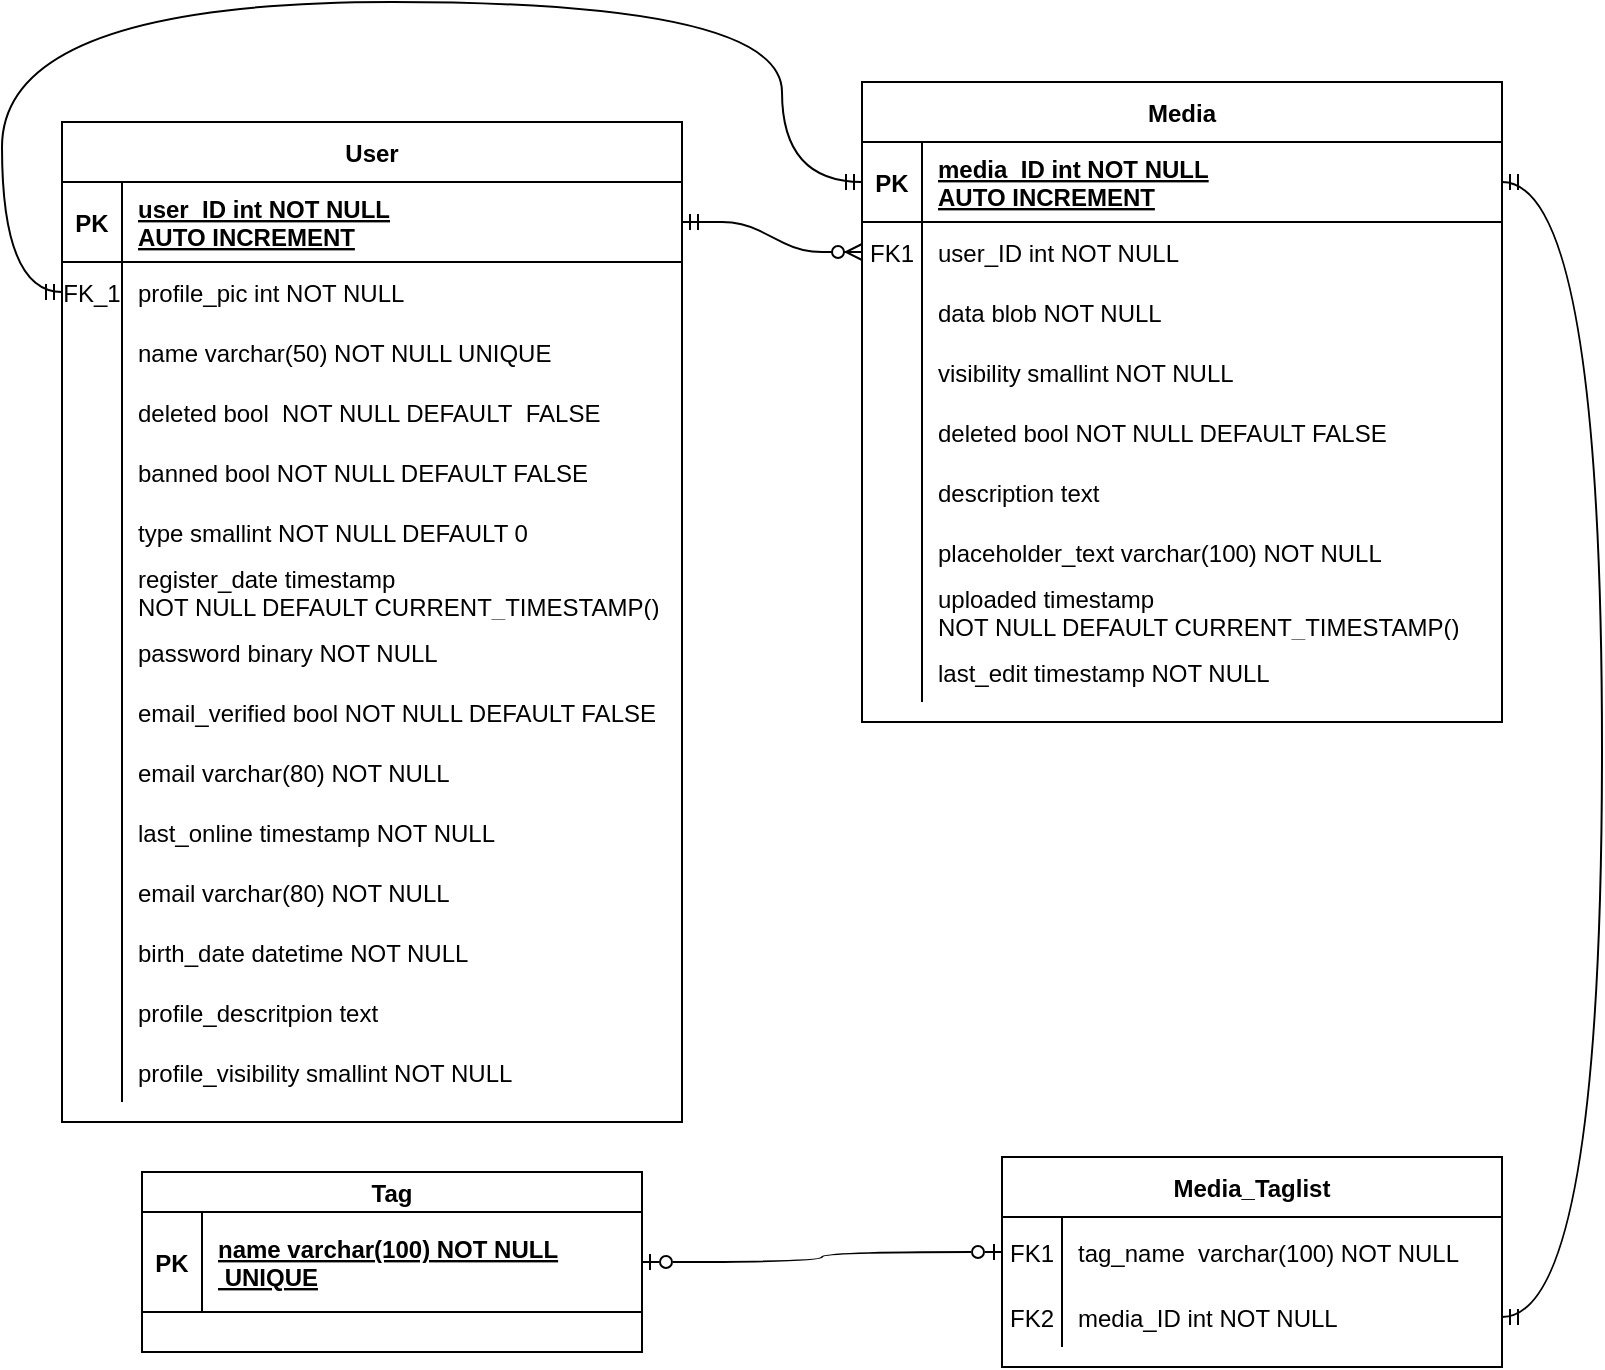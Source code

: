 <mxfile version="20.8.11" type="device"><diagram id="R2lEEEUBdFMjLlhIrx00" name="Page-1"><mxGraphModel dx="1350" dy="719" grid="1" gridSize="10" guides="1" tooltips="1" connect="1" arrows="1" fold="1" page="1" pageScale="1" pageWidth="850" pageHeight="1100" math="0" shadow="0" extFonts="Permanent Marker^https://fonts.googleapis.com/css?family=Permanent+Marker"><root><mxCell id="0"/><mxCell id="1" parent="0"/><mxCell id="C-vyLk0tnHw3VtMMgP7b-12" value="" style="edgeStyle=entityRelationEdgeStyle;endArrow=ERzeroToMany;startArrow=ERmandOne;endFill=1;startFill=0;" parent="1" source="C-vyLk0tnHw3VtMMgP7b-24" target="C-vyLk0tnHw3VtMMgP7b-17" edge="1"><mxGeometry width="100" height="100" relative="1" as="geometry"><mxPoint x="400" y="180" as="sourcePoint"/><mxPoint x="460" y="205" as="targetPoint"/></mxGeometry></mxCell><mxCell id="C-vyLk0tnHw3VtMMgP7b-13" value="Media" style="shape=table;startSize=30;container=1;collapsible=1;childLayout=tableLayout;fixedRows=1;rowLines=0;fontStyle=1;align=center;resizeLast=1;" parent="1" vertex="1"><mxGeometry x="450" y="190" width="320" height="320" as="geometry"/></mxCell><mxCell id="C-vyLk0tnHw3VtMMgP7b-14" value="" style="shape=partialRectangle;collapsible=0;dropTarget=0;pointerEvents=0;fillColor=none;points=[[0,0.5],[1,0.5]];portConstraint=eastwest;top=0;left=0;right=0;bottom=1;" parent="C-vyLk0tnHw3VtMMgP7b-13" vertex="1"><mxGeometry y="30" width="320" height="40" as="geometry"/></mxCell><mxCell id="C-vyLk0tnHw3VtMMgP7b-15" value="PK" style="shape=partialRectangle;overflow=hidden;connectable=0;fillColor=none;top=0;left=0;bottom=0;right=0;fontStyle=1;" parent="C-vyLk0tnHw3VtMMgP7b-14" vertex="1"><mxGeometry width="30" height="40" as="geometry"><mxRectangle width="30" height="40" as="alternateBounds"/></mxGeometry></mxCell><mxCell id="C-vyLk0tnHw3VtMMgP7b-16" value="media_ID int NOT NULL &#10;AUTO INCREMENT" style="shape=partialRectangle;overflow=hidden;connectable=0;fillColor=none;top=0;left=0;bottom=0;right=0;align=left;spacingLeft=6;fontStyle=5;" parent="C-vyLk0tnHw3VtMMgP7b-14" vertex="1"><mxGeometry x="30" width="290" height="40" as="geometry"><mxRectangle width="290" height="40" as="alternateBounds"/></mxGeometry></mxCell><mxCell id="C-vyLk0tnHw3VtMMgP7b-17" value="" style="shape=partialRectangle;collapsible=0;dropTarget=0;pointerEvents=0;fillColor=none;points=[[0,0.5],[1,0.5]];portConstraint=eastwest;top=0;left=0;right=0;bottom=0;" parent="C-vyLk0tnHw3VtMMgP7b-13" vertex="1"><mxGeometry y="70" width="320" height="30" as="geometry"/></mxCell><mxCell id="C-vyLk0tnHw3VtMMgP7b-18" value="FK1" style="shape=partialRectangle;overflow=hidden;connectable=0;fillColor=none;top=0;left=0;bottom=0;right=0;" parent="C-vyLk0tnHw3VtMMgP7b-17" vertex="1"><mxGeometry width="30" height="30" as="geometry"><mxRectangle width="30" height="30" as="alternateBounds"/></mxGeometry></mxCell><mxCell id="C-vyLk0tnHw3VtMMgP7b-19" value="user_ID int NOT NULL" style="shape=partialRectangle;overflow=hidden;connectable=0;fillColor=none;top=0;left=0;bottom=0;right=0;align=left;spacingLeft=6;" parent="C-vyLk0tnHw3VtMMgP7b-17" vertex="1"><mxGeometry x="30" width="290" height="30" as="geometry"><mxRectangle width="290" height="30" as="alternateBounds"/></mxGeometry></mxCell><mxCell id="C-vyLk0tnHw3VtMMgP7b-20" value="" style="shape=partialRectangle;collapsible=0;dropTarget=0;pointerEvents=0;fillColor=none;points=[[0,0.5],[1,0.5]];portConstraint=eastwest;top=0;left=0;right=0;bottom=0;" parent="C-vyLk0tnHw3VtMMgP7b-13" vertex="1"><mxGeometry y="100" width="320" height="30" as="geometry"/></mxCell><mxCell id="C-vyLk0tnHw3VtMMgP7b-21" value="" style="shape=partialRectangle;overflow=hidden;connectable=0;fillColor=none;top=0;left=0;bottom=0;right=0;" parent="C-vyLk0tnHw3VtMMgP7b-20" vertex="1"><mxGeometry width="30" height="30" as="geometry"><mxRectangle width="30" height="30" as="alternateBounds"/></mxGeometry></mxCell><mxCell id="C-vyLk0tnHw3VtMMgP7b-22" value="data blob NOT NULL" style="shape=partialRectangle;overflow=hidden;connectable=0;fillColor=none;top=0;left=0;bottom=0;right=0;align=left;spacingLeft=6;" parent="C-vyLk0tnHw3VtMMgP7b-20" vertex="1"><mxGeometry x="30" width="290" height="30" as="geometry"><mxRectangle width="290" height="30" as="alternateBounds"/></mxGeometry></mxCell><mxCell id="m2q2-XIQqurc_C6BC_RA-31" value="" style="shape=partialRectangle;collapsible=0;dropTarget=0;pointerEvents=0;fillColor=none;points=[[0,0.5],[1,0.5]];portConstraint=eastwest;top=0;left=0;right=0;bottom=0;" parent="C-vyLk0tnHw3VtMMgP7b-13" vertex="1"><mxGeometry y="130" width="320" height="30" as="geometry"/></mxCell><mxCell id="m2q2-XIQqurc_C6BC_RA-32" value="" style="shape=partialRectangle;overflow=hidden;connectable=0;fillColor=none;top=0;left=0;bottom=0;right=0;" parent="m2q2-XIQqurc_C6BC_RA-31" vertex="1"><mxGeometry width="30" height="30" as="geometry"><mxRectangle width="30" height="30" as="alternateBounds"/></mxGeometry></mxCell><mxCell id="m2q2-XIQqurc_C6BC_RA-33" value="visibility smallint NOT NULL" style="shape=partialRectangle;overflow=hidden;connectable=0;fillColor=none;top=0;left=0;bottom=0;right=0;align=left;spacingLeft=6;" parent="m2q2-XIQqurc_C6BC_RA-31" vertex="1"><mxGeometry x="30" width="290" height="30" as="geometry"><mxRectangle width="290" height="30" as="alternateBounds"/></mxGeometry></mxCell><mxCell id="m2q2-XIQqurc_C6BC_RA-34" value="" style="shape=partialRectangle;collapsible=0;dropTarget=0;pointerEvents=0;fillColor=none;points=[[0,0.5],[1,0.5]];portConstraint=eastwest;top=0;left=0;right=0;bottom=0;" parent="C-vyLk0tnHw3VtMMgP7b-13" vertex="1"><mxGeometry y="160" width="320" height="30" as="geometry"/></mxCell><mxCell id="m2q2-XIQqurc_C6BC_RA-35" value="" style="shape=partialRectangle;overflow=hidden;connectable=0;fillColor=none;top=0;left=0;bottom=0;right=0;" parent="m2q2-XIQqurc_C6BC_RA-34" vertex="1"><mxGeometry width="30" height="30" as="geometry"><mxRectangle width="30" height="30" as="alternateBounds"/></mxGeometry></mxCell><mxCell id="m2q2-XIQqurc_C6BC_RA-36" value="deleted bool NOT NULL DEFAULT FALSE" style="shape=partialRectangle;overflow=hidden;connectable=0;fillColor=none;top=0;left=0;bottom=0;right=0;align=left;spacingLeft=6;" parent="m2q2-XIQqurc_C6BC_RA-34" vertex="1"><mxGeometry x="30" width="290" height="30" as="geometry"><mxRectangle width="290" height="30" as="alternateBounds"/></mxGeometry></mxCell><mxCell id="m2q2-XIQqurc_C6BC_RA-37" value="" style="shape=partialRectangle;collapsible=0;dropTarget=0;pointerEvents=0;fillColor=none;points=[[0,0.5],[1,0.5]];portConstraint=eastwest;top=0;left=0;right=0;bottom=0;" parent="C-vyLk0tnHw3VtMMgP7b-13" vertex="1"><mxGeometry y="190" width="320" height="30" as="geometry"/></mxCell><mxCell id="m2q2-XIQqurc_C6BC_RA-38" value="" style="shape=partialRectangle;overflow=hidden;connectable=0;fillColor=none;top=0;left=0;bottom=0;right=0;" parent="m2q2-XIQqurc_C6BC_RA-37" vertex="1"><mxGeometry width="30" height="30" as="geometry"><mxRectangle width="30" height="30" as="alternateBounds"/></mxGeometry></mxCell><mxCell id="m2q2-XIQqurc_C6BC_RA-39" value="description text" style="shape=partialRectangle;overflow=hidden;connectable=0;fillColor=none;top=0;left=0;bottom=0;right=0;align=left;spacingLeft=6;" parent="m2q2-XIQqurc_C6BC_RA-37" vertex="1"><mxGeometry x="30" width="290" height="30" as="geometry"><mxRectangle width="290" height="30" as="alternateBounds"/></mxGeometry></mxCell><mxCell id="m2q2-XIQqurc_C6BC_RA-40" value="" style="shape=partialRectangle;collapsible=0;dropTarget=0;pointerEvents=0;fillColor=none;points=[[0,0.5],[1,0.5]];portConstraint=eastwest;top=0;left=0;right=0;bottom=0;" parent="C-vyLk0tnHw3VtMMgP7b-13" vertex="1"><mxGeometry y="220" width="320" height="30" as="geometry"/></mxCell><mxCell id="m2q2-XIQqurc_C6BC_RA-41" value="" style="shape=partialRectangle;overflow=hidden;connectable=0;fillColor=none;top=0;left=0;bottom=0;right=0;" parent="m2q2-XIQqurc_C6BC_RA-40" vertex="1"><mxGeometry width="30" height="30" as="geometry"><mxRectangle width="30" height="30" as="alternateBounds"/></mxGeometry></mxCell><mxCell id="m2q2-XIQqurc_C6BC_RA-42" value="placeholder_text varchar(100) NOT NULL" style="shape=partialRectangle;overflow=hidden;connectable=0;fillColor=none;top=0;left=0;bottom=0;right=0;align=left;spacingLeft=6;" parent="m2q2-XIQqurc_C6BC_RA-40" vertex="1"><mxGeometry x="30" width="290" height="30" as="geometry"><mxRectangle width="290" height="30" as="alternateBounds"/></mxGeometry></mxCell><mxCell id="m2q2-XIQqurc_C6BC_RA-79" value="" style="shape=partialRectangle;collapsible=0;dropTarget=0;pointerEvents=0;fillColor=none;points=[[0,0.5],[1,0.5]];portConstraint=eastwest;top=0;left=0;right=0;bottom=0;" parent="C-vyLk0tnHw3VtMMgP7b-13" vertex="1"><mxGeometry y="250" width="320" height="30" as="geometry"/></mxCell><mxCell id="m2q2-XIQqurc_C6BC_RA-80" value="" style="shape=partialRectangle;overflow=hidden;connectable=0;fillColor=none;top=0;left=0;bottom=0;right=0;" parent="m2q2-XIQqurc_C6BC_RA-79" vertex="1"><mxGeometry width="30" height="30" as="geometry"><mxRectangle width="30" height="30" as="alternateBounds"/></mxGeometry></mxCell><mxCell id="m2q2-XIQqurc_C6BC_RA-81" value="uploaded timestamp &#10;NOT NULL DEFAULT CURRENT_TIMESTAMP()" style="shape=partialRectangle;overflow=hidden;connectable=0;fillColor=none;top=0;left=0;bottom=0;right=0;align=left;spacingLeft=6;" parent="m2q2-XIQqurc_C6BC_RA-79" vertex="1"><mxGeometry x="30" width="290" height="30" as="geometry"><mxRectangle width="290" height="30" as="alternateBounds"/></mxGeometry></mxCell><mxCell id="m2q2-XIQqurc_C6BC_RA-82" value="" style="shape=partialRectangle;collapsible=0;dropTarget=0;pointerEvents=0;fillColor=none;points=[[0,0.5],[1,0.5]];portConstraint=eastwest;top=0;left=0;right=0;bottom=0;" parent="C-vyLk0tnHw3VtMMgP7b-13" vertex="1"><mxGeometry y="280" width="320" height="30" as="geometry"/></mxCell><mxCell id="m2q2-XIQqurc_C6BC_RA-83" value="" style="shape=partialRectangle;overflow=hidden;connectable=0;fillColor=none;top=0;left=0;bottom=0;right=0;" parent="m2q2-XIQqurc_C6BC_RA-82" vertex="1"><mxGeometry width="30" height="30" as="geometry"><mxRectangle width="30" height="30" as="alternateBounds"/></mxGeometry></mxCell><mxCell id="m2q2-XIQqurc_C6BC_RA-84" value="last_edit timestamp NOT NULL" style="shape=partialRectangle;overflow=hidden;connectable=0;fillColor=none;top=0;left=0;bottom=0;right=0;align=left;spacingLeft=6;" parent="m2q2-XIQqurc_C6BC_RA-82" vertex="1"><mxGeometry x="30" width="290" height="30" as="geometry"><mxRectangle width="290" height="30" as="alternateBounds"/></mxGeometry></mxCell><mxCell id="C-vyLk0tnHw3VtMMgP7b-23" value="User" style="shape=table;startSize=30;container=1;collapsible=1;childLayout=tableLayout;fixedRows=1;rowLines=0;fontStyle=1;align=center;resizeLast=1;" parent="1" vertex="1"><mxGeometry x="50" y="210" width="310" height="500" as="geometry"/></mxCell><mxCell id="C-vyLk0tnHw3VtMMgP7b-24" value="" style="shape=partialRectangle;collapsible=0;dropTarget=0;pointerEvents=0;fillColor=none;points=[[0,0.5],[1,0.5]];portConstraint=eastwest;top=0;left=0;right=0;bottom=1;" parent="C-vyLk0tnHw3VtMMgP7b-23" vertex="1"><mxGeometry y="30" width="310" height="40" as="geometry"/></mxCell><mxCell id="C-vyLk0tnHw3VtMMgP7b-25" value="PK" style="shape=partialRectangle;overflow=hidden;connectable=0;fillColor=none;top=0;left=0;bottom=0;right=0;fontStyle=1;" parent="C-vyLk0tnHw3VtMMgP7b-24" vertex="1"><mxGeometry width="30" height="40" as="geometry"><mxRectangle width="30" height="40" as="alternateBounds"/></mxGeometry></mxCell><mxCell id="C-vyLk0tnHw3VtMMgP7b-26" value="user_ID int NOT NULL &#10;AUTO INCREMENT" style="shape=partialRectangle;overflow=hidden;connectable=0;fillColor=none;top=0;left=0;bottom=0;right=0;align=left;spacingLeft=6;fontStyle=5;" parent="C-vyLk0tnHw3VtMMgP7b-24" vertex="1"><mxGeometry x="30" width="280" height="40" as="geometry"><mxRectangle width="280" height="40" as="alternateBounds"/></mxGeometry></mxCell><mxCell id="vazbNBWlX0vo5gYXohMI-7" value="" style="shape=partialRectangle;collapsible=0;dropTarget=0;pointerEvents=0;fillColor=none;points=[[0,0.5],[1,0.5]];portConstraint=eastwest;top=0;left=0;right=0;bottom=0;" parent="C-vyLk0tnHw3VtMMgP7b-23" vertex="1"><mxGeometry y="70" width="310" height="30" as="geometry"/></mxCell><mxCell id="vazbNBWlX0vo5gYXohMI-8" value="FK_1" style="shape=partialRectangle;overflow=hidden;connectable=0;fillColor=none;top=0;left=0;bottom=0;right=0;" parent="vazbNBWlX0vo5gYXohMI-7" vertex="1"><mxGeometry width="30" height="30" as="geometry"><mxRectangle width="30" height="30" as="alternateBounds"/></mxGeometry></mxCell><mxCell id="vazbNBWlX0vo5gYXohMI-9" value="profile_pic int NOT NULL" style="shape=partialRectangle;overflow=hidden;connectable=0;fillColor=none;top=0;left=0;bottom=0;right=0;align=left;spacingLeft=6;" parent="vazbNBWlX0vo5gYXohMI-7" vertex="1"><mxGeometry x="30" width="280" height="30" as="geometry"><mxRectangle width="280" height="30" as="alternateBounds"/></mxGeometry></mxCell><mxCell id="C-vyLk0tnHw3VtMMgP7b-27" value="" style="shape=partialRectangle;collapsible=0;dropTarget=0;pointerEvents=0;fillColor=none;points=[[0,0.5],[1,0.5]];portConstraint=eastwest;top=0;left=0;right=0;bottom=0;" parent="C-vyLk0tnHw3VtMMgP7b-23" vertex="1"><mxGeometry y="100" width="310" height="30" as="geometry"/></mxCell><mxCell id="C-vyLk0tnHw3VtMMgP7b-28" value="" style="shape=partialRectangle;overflow=hidden;connectable=0;fillColor=none;top=0;left=0;bottom=0;right=0;" parent="C-vyLk0tnHw3VtMMgP7b-27" vertex="1"><mxGeometry width="30" height="30" as="geometry"><mxRectangle width="30" height="30" as="alternateBounds"/></mxGeometry></mxCell><mxCell id="C-vyLk0tnHw3VtMMgP7b-29" value="name varchar(50) NOT NULL UNIQUE" style="shape=partialRectangle;overflow=hidden;connectable=0;fillColor=none;top=0;left=0;bottom=0;right=0;align=left;spacingLeft=6;" parent="C-vyLk0tnHw3VtMMgP7b-27" vertex="1"><mxGeometry x="30" width="280" height="30" as="geometry"><mxRectangle width="280" height="30" as="alternateBounds"/></mxGeometry></mxCell><mxCell id="m2q2-XIQqurc_C6BC_RA-1" value="" style="shape=partialRectangle;collapsible=0;dropTarget=0;pointerEvents=0;fillColor=none;points=[[0,0.5],[1,0.5]];portConstraint=eastwest;top=0;left=0;right=0;bottom=0;" parent="C-vyLk0tnHw3VtMMgP7b-23" vertex="1"><mxGeometry y="130" width="310" height="30" as="geometry"/></mxCell><mxCell id="m2q2-XIQqurc_C6BC_RA-2" value="" style="shape=partialRectangle;overflow=hidden;connectable=0;fillColor=none;top=0;left=0;bottom=0;right=0;" parent="m2q2-XIQqurc_C6BC_RA-1" vertex="1"><mxGeometry width="30" height="30" as="geometry"><mxRectangle width="30" height="30" as="alternateBounds"/></mxGeometry></mxCell><mxCell id="m2q2-XIQqurc_C6BC_RA-3" value="deleted bool  NOT NULL DEFAULT  FALSE" style="shape=partialRectangle;overflow=hidden;connectable=0;fillColor=none;top=0;left=0;bottom=0;right=0;align=left;spacingLeft=6;" parent="m2q2-XIQqurc_C6BC_RA-1" vertex="1"><mxGeometry x="30" width="280" height="30" as="geometry"><mxRectangle width="280" height="30" as="alternateBounds"/></mxGeometry></mxCell><mxCell id="m2q2-XIQqurc_C6BC_RA-4" value="" style="shape=partialRectangle;collapsible=0;dropTarget=0;pointerEvents=0;fillColor=none;points=[[0,0.5],[1,0.5]];portConstraint=eastwest;top=0;left=0;right=0;bottom=0;" parent="C-vyLk0tnHw3VtMMgP7b-23" vertex="1"><mxGeometry y="160" width="310" height="30" as="geometry"/></mxCell><mxCell id="m2q2-XIQqurc_C6BC_RA-5" value="" style="shape=partialRectangle;overflow=hidden;connectable=0;fillColor=none;top=0;left=0;bottom=0;right=0;" parent="m2q2-XIQqurc_C6BC_RA-4" vertex="1"><mxGeometry width="30" height="30" as="geometry"><mxRectangle width="30" height="30" as="alternateBounds"/></mxGeometry></mxCell><mxCell id="m2q2-XIQqurc_C6BC_RA-6" value="banned bool NOT NULL DEFAULT FALSE" style="shape=partialRectangle;overflow=hidden;connectable=0;fillColor=none;top=0;left=0;bottom=0;right=0;align=left;spacingLeft=6;" parent="m2q2-XIQqurc_C6BC_RA-4" vertex="1"><mxGeometry x="30" width="280" height="30" as="geometry"><mxRectangle width="280" height="30" as="alternateBounds"/></mxGeometry></mxCell><mxCell id="m2q2-XIQqurc_C6BC_RA-7" value="" style="shape=partialRectangle;collapsible=0;dropTarget=0;pointerEvents=0;fillColor=none;points=[[0,0.5],[1,0.5]];portConstraint=eastwest;top=0;left=0;right=0;bottom=0;" parent="C-vyLk0tnHw3VtMMgP7b-23" vertex="1"><mxGeometry y="190" width="310" height="30" as="geometry"/></mxCell><mxCell id="m2q2-XIQqurc_C6BC_RA-8" value="" style="shape=partialRectangle;overflow=hidden;connectable=0;fillColor=none;top=0;left=0;bottom=0;right=0;" parent="m2q2-XIQqurc_C6BC_RA-7" vertex="1"><mxGeometry width="30" height="30" as="geometry"><mxRectangle width="30" height="30" as="alternateBounds"/></mxGeometry></mxCell><mxCell id="m2q2-XIQqurc_C6BC_RA-9" value="type smallint NOT NULL DEFAULT 0" style="shape=partialRectangle;overflow=hidden;connectable=0;fillColor=none;top=0;left=0;bottom=0;right=0;align=left;spacingLeft=6;" parent="m2q2-XIQqurc_C6BC_RA-7" vertex="1"><mxGeometry x="30" width="280" height="30" as="geometry"><mxRectangle width="280" height="30" as="alternateBounds"/></mxGeometry></mxCell><mxCell id="m2q2-XIQqurc_C6BC_RA-10" value="" style="shape=partialRectangle;collapsible=0;dropTarget=0;pointerEvents=0;fillColor=none;points=[[0,0.5],[1,0.5]];portConstraint=eastwest;top=0;left=0;right=0;bottom=0;" parent="C-vyLk0tnHw3VtMMgP7b-23" vertex="1"><mxGeometry y="220" width="310" height="30" as="geometry"/></mxCell><mxCell id="m2q2-XIQqurc_C6BC_RA-11" value="" style="shape=partialRectangle;overflow=hidden;connectable=0;fillColor=none;top=0;left=0;bottom=0;right=0;" parent="m2q2-XIQqurc_C6BC_RA-10" vertex="1"><mxGeometry width="30" height="30" as="geometry"><mxRectangle width="30" height="30" as="alternateBounds"/></mxGeometry></mxCell><mxCell id="m2q2-XIQqurc_C6BC_RA-12" value="register_date timestamp &#10;NOT NULL DEFAULT CURRENT_TIMESTAMP()" style="shape=partialRectangle;overflow=hidden;connectable=0;fillColor=none;top=0;left=0;bottom=0;right=0;align=left;spacingLeft=6;" parent="m2q2-XIQqurc_C6BC_RA-10" vertex="1"><mxGeometry x="30" width="280" height="30" as="geometry"><mxRectangle width="280" height="30" as="alternateBounds"/></mxGeometry></mxCell><mxCell id="m2q2-XIQqurc_C6BC_RA-13" value="" style="shape=partialRectangle;collapsible=0;dropTarget=0;pointerEvents=0;fillColor=none;points=[[0,0.5],[1,0.5]];portConstraint=eastwest;top=0;left=0;right=0;bottom=0;" parent="C-vyLk0tnHw3VtMMgP7b-23" vertex="1"><mxGeometry y="250" width="310" height="30" as="geometry"/></mxCell><mxCell id="m2q2-XIQqurc_C6BC_RA-14" value="" style="shape=partialRectangle;overflow=hidden;connectable=0;fillColor=none;top=0;left=0;bottom=0;right=0;" parent="m2q2-XIQqurc_C6BC_RA-13" vertex="1"><mxGeometry width="30" height="30" as="geometry"><mxRectangle width="30" height="30" as="alternateBounds"/></mxGeometry></mxCell><mxCell id="m2q2-XIQqurc_C6BC_RA-15" value="password binary NOT NULL" style="shape=partialRectangle;overflow=hidden;connectable=0;fillColor=none;top=0;left=0;bottom=0;right=0;align=left;spacingLeft=6;" parent="m2q2-XIQqurc_C6BC_RA-13" vertex="1"><mxGeometry x="30" width="280" height="30" as="geometry"><mxRectangle width="280" height="30" as="alternateBounds"/></mxGeometry></mxCell><mxCell id="m2q2-XIQqurc_C6BC_RA-16" value="" style="shape=partialRectangle;collapsible=0;dropTarget=0;pointerEvents=0;fillColor=none;points=[[0,0.5],[1,0.5]];portConstraint=eastwest;top=0;left=0;right=0;bottom=0;" parent="C-vyLk0tnHw3VtMMgP7b-23" vertex="1"><mxGeometry y="280" width="310" height="30" as="geometry"/></mxCell><mxCell id="m2q2-XIQqurc_C6BC_RA-17" value="" style="shape=partialRectangle;overflow=hidden;connectable=0;fillColor=none;top=0;left=0;bottom=0;right=0;" parent="m2q2-XIQqurc_C6BC_RA-16" vertex="1"><mxGeometry width="30" height="30" as="geometry"><mxRectangle width="30" height="30" as="alternateBounds"/></mxGeometry></mxCell><mxCell id="m2q2-XIQqurc_C6BC_RA-18" value="email_verified bool NOT NULL DEFAULT FALSE" style="shape=partialRectangle;overflow=hidden;connectable=0;fillColor=none;top=0;left=0;bottom=0;right=0;align=left;spacingLeft=6;" parent="m2q2-XIQqurc_C6BC_RA-16" vertex="1"><mxGeometry x="30" width="280" height="30" as="geometry"><mxRectangle width="280" height="30" as="alternateBounds"/></mxGeometry></mxCell><mxCell id="m2q2-XIQqurc_C6BC_RA-19" value="" style="shape=partialRectangle;collapsible=0;dropTarget=0;pointerEvents=0;fillColor=none;points=[[0,0.5],[1,0.5]];portConstraint=eastwest;top=0;left=0;right=0;bottom=0;" parent="C-vyLk0tnHw3VtMMgP7b-23" vertex="1"><mxGeometry y="310" width="310" height="30" as="geometry"/></mxCell><mxCell id="m2q2-XIQqurc_C6BC_RA-20" value="" style="shape=partialRectangle;overflow=hidden;connectable=0;fillColor=none;top=0;left=0;bottom=0;right=0;" parent="m2q2-XIQqurc_C6BC_RA-19" vertex="1"><mxGeometry width="30" height="30" as="geometry"><mxRectangle width="30" height="30" as="alternateBounds"/></mxGeometry></mxCell><mxCell id="m2q2-XIQqurc_C6BC_RA-21" value="email varchar(80) NOT NULL" style="shape=partialRectangle;overflow=hidden;connectable=0;fillColor=none;top=0;left=0;bottom=0;right=0;align=left;spacingLeft=6;" parent="m2q2-XIQqurc_C6BC_RA-19" vertex="1"><mxGeometry x="30" width="280" height="30" as="geometry"><mxRectangle width="280" height="30" as="alternateBounds"/></mxGeometry></mxCell><mxCell id="m2q2-XIQqurc_C6BC_RA-22" value="" style="shape=partialRectangle;collapsible=0;dropTarget=0;pointerEvents=0;fillColor=none;points=[[0,0.5],[1,0.5]];portConstraint=eastwest;top=0;left=0;right=0;bottom=0;" parent="C-vyLk0tnHw3VtMMgP7b-23" vertex="1"><mxGeometry y="340" width="310" height="30" as="geometry"/></mxCell><mxCell id="m2q2-XIQqurc_C6BC_RA-23" value="" style="shape=partialRectangle;overflow=hidden;connectable=0;fillColor=none;top=0;left=0;bottom=0;right=0;" parent="m2q2-XIQqurc_C6BC_RA-22" vertex="1"><mxGeometry width="30" height="30" as="geometry"><mxRectangle width="30" height="30" as="alternateBounds"/></mxGeometry></mxCell><mxCell id="m2q2-XIQqurc_C6BC_RA-24" value="last_online timestamp NOT NULL" style="shape=partialRectangle;overflow=hidden;connectable=0;fillColor=none;top=0;left=0;bottom=0;right=0;align=left;spacingLeft=6;" parent="m2q2-XIQqurc_C6BC_RA-22" vertex="1"><mxGeometry x="30" width="280" height="30" as="geometry"><mxRectangle width="280" height="30" as="alternateBounds"/></mxGeometry></mxCell><mxCell id="m2q2-XIQqurc_C6BC_RA-25" value="" style="shape=partialRectangle;collapsible=0;dropTarget=0;pointerEvents=0;fillColor=none;points=[[0,0.5],[1,0.5]];portConstraint=eastwest;top=0;left=0;right=0;bottom=0;" parent="C-vyLk0tnHw3VtMMgP7b-23" vertex="1"><mxGeometry y="370" width="310" height="30" as="geometry"/></mxCell><mxCell id="m2q2-XIQqurc_C6BC_RA-26" value="" style="shape=partialRectangle;overflow=hidden;connectable=0;fillColor=none;top=0;left=0;bottom=0;right=0;" parent="m2q2-XIQqurc_C6BC_RA-25" vertex="1"><mxGeometry width="30" height="30" as="geometry"><mxRectangle width="30" height="30" as="alternateBounds"/></mxGeometry></mxCell><mxCell id="m2q2-XIQqurc_C6BC_RA-27" value="email varchar(80) NOT NULL" style="shape=partialRectangle;overflow=hidden;connectable=0;fillColor=none;top=0;left=0;bottom=0;right=0;align=left;spacingLeft=6;" parent="m2q2-XIQqurc_C6BC_RA-25" vertex="1"><mxGeometry x="30" width="280" height="30" as="geometry"><mxRectangle width="280" height="30" as="alternateBounds"/></mxGeometry></mxCell><mxCell id="m2q2-XIQqurc_C6BC_RA-28" value="" style="shape=partialRectangle;collapsible=0;dropTarget=0;pointerEvents=0;fillColor=none;points=[[0,0.5],[1,0.5]];portConstraint=eastwest;top=0;left=0;right=0;bottom=0;" parent="C-vyLk0tnHw3VtMMgP7b-23" vertex="1"><mxGeometry y="400" width="310" height="30" as="geometry"/></mxCell><mxCell id="m2q2-XIQqurc_C6BC_RA-29" value="" style="shape=partialRectangle;overflow=hidden;connectable=0;fillColor=none;top=0;left=0;bottom=0;right=0;" parent="m2q2-XIQqurc_C6BC_RA-28" vertex="1"><mxGeometry width="30" height="30" as="geometry"><mxRectangle width="30" height="30" as="alternateBounds"/></mxGeometry></mxCell><mxCell id="m2q2-XIQqurc_C6BC_RA-30" value="birth_date datetime NOT NULL" style="shape=partialRectangle;overflow=hidden;connectable=0;fillColor=none;top=0;left=0;bottom=0;right=0;align=left;spacingLeft=6;" parent="m2q2-XIQqurc_C6BC_RA-28" vertex="1"><mxGeometry x="30" width="280" height="30" as="geometry"><mxRectangle width="280" height="30" as="alternateBounds"/></mxGeometry></mxCell><mxCell id="vazbNBWlX0vo5gYXohMI-1" value="" style="shape=partialRectangle;collapsible=0;dropTarget=0;pointerEvents=0;fillColor=none;points=[[0,0.5],[1,0.5]];portConstraint=eastwest;top=0;left=0;right=0;bottom=0;" parent="C-vyLk0tnHw3VtMMgP7b-23" vertex="1"><mxGeometry y="430" width="310" height="30" as="geometry"/></mxCell><mxCell id="vazbNBWlX0vo5gYXohMI-2" value="" style="shape=partialRectangle;overflow=hidden;connectable=0;fillColor=none;top=0;left=0;bottom=0;right=0;" parent="vazbNBWlX0vo5gYXohMI-1" vertex="1"><mxGeometry width="30" height="30" as="geometry"><mxRectangle width="30" height="30" as="alternateBounds"/></mxGeometry></mxCell><mxCell id="vazbNBWlX0vo5gYXohMI-3" value="profile_descritpion text" style="shape=partialRectangle;overflow=hidden;connectable=0;fillColor=none;top=0;left=0;bottom=0;right=0;align=left;spacingLeft=6;" parent="vazbNBWlX0vo5gYXohMI-1" vertex="1"><mxGeometry x="30" width="280" height="30" as="geometry"><mxRectangle width="280" height="30" as="alternateBounds"/></mxGeometry></mxCell><mxCell id="vazbNBWlX0vo5gYXohMI-4" value="" style="shape=partialRectangle;collapsible=0;dropTarget=0;pointerEvents=0;fillColor=none;points=[[0,0.5],[1,0.5]];portConstraint=eastwest;top=0;left=0;right=0;bottom=0;" parent="C-vyLk0tnHw3VtMMgP7b-23" vertex="1"><mxGeometry y="460" width="310" height="30" as="geometry"/></mxCell><mxCell id="vazbNBWlX0vo5gYXohMI-5" value="" style="shape=partialRectangle;overflow=hidden;connectable=0;fillColor=none;top=0;left=0;bottom=0;right=0;" parent="vazbNBWlX0vo5gYXohMI-4" vertex="1"><mxGeometry width="30" height="30" as="geometry"><mxRectangle width="30" height="30" as="alternateBounds"/></mxGeometry></mxCell><mxCell id="vazbNBWlX0vo5gYXohMI-6" value="profile_visibility smallint NOT NULL" style="shape=partialRectangle;overflow=hidden;connectable=0;fillColor=none;top=0;left=0;bottom=0;right=0;align=left;spacingLeft=6;" parent="vazbNBWlX0vo5gYXohMI-4" vertex="1"><mxGeometry x="30" width="280" height="30" as="geometry"><mxRectangle width="280" height="30" as="alternateBounds"/></mxGeometry></mxCell><mxCell id="m2q2-XIQqurc_C6BC_RA-43" value="Tag" style="shape=table;startSize=20;container=1;collapsible=1;childLayout=tableLayout;fixedRows=1;rowLines=0;fontStyle=1;align=center;resizeLast=1;" parent="1" vertex="1"><mxGeometry x="90" y="735" width="250" height="90" as="geometry"/></mxCell><mxCell id="m2q2-XIQqurc_C6BC_RA-44" value="" style="shape=partialRectangle;collapsible=0;dropTarget=0;pointerEvents=0;fillColor=none;points=[[0,0.5],[1,0.5]];portConstraint=eastwest;top=0;left=0;right=0;bottom=1;" parent="m2q2-XIQqurc_C6BC_RA-43" vertex="1"><mxGeometry y="20" width="250" height="50" as="geometry"/></mxCell><mxCell id="m2q2-XIQqurc_C6BC_RA-45" value="PK" style="shape=partialRectangle;overflow=hidden;connectable=0;fillColor=none;top=0;left=0;bottom=0;right=0;fontStyle=1;" parent="m2q2-XIQqurc_C6BC_RA-44" vertex="1"><mxGeometry width="30" height="50" as="geometry"><mxRectangle width="30" height="50" as="alternateBounds"/></mxGeometry></mxCell><mxCell id="m2q2-XIQqurc_C6BC_RA-46" value="name varchar(100) NOT NULL&#10; UNIQUE" style="shape=partialRectangle;overflow=hidden;connectable=0;fillColor=none;top=0;left=0;bottom=0;right=0;align=left;spacingLeft=6;fontStyle=5;" parent="m2q2-XIQqurc_C6BC_RA-44" vertex="1"><mxGeometry x="30" width="220" height="50" as="geometry"><mxRectangle width="220" height="50" as="alternateBounds"/></mxGeometry></mxCell><mxCell id="m2q2-XIQqurc_C6BC_RA-57" value="Media_Taglist" style="shape=table;startSize=30;container=1;collapsible=1;childLayout=tableLayout;fixedRows=1;rowLines=0;fontStyle=1;align=center;resizeLast=1;" parent="1" vertex="1"><mxGeometry x="520" y="727.5" width="250" height="105" as="geometry"/></mxCell><mxCell id="m2q2-XIQqurc_C6BC_RA-64" value="" style="shape=partialRectangle;collapsible=0;dropTarget=0;pointerEvents=0;fillColor=none;points=[[0,0.5],[1,0.5]];portConstraint=eastwest;top=0;left=0;right=0;bottom=0;" parent="m2q2-XIQqurc_C6BC_RA-57" vertex="1"><mxGeometry y="30" width="250" height="35" as="geometry"/></mxCell><mxCell id="m2q2-XIQqurc_C6BC_RA-65" value="FK1" style="shape=partialRectangle;overflow=hidden;connectable=0;fillColor=none;top=0;left=0;bottom=0;right=0;" parent="m2q2-XIQqurc_C6BC_RA-64" vertex="1"><mxGeometry width="30" height="35" as="geometry"><mxRectangle width="30" height="35" as="alternateBounds"/></mxGeometry></mxCell><mxCell id="m2q2-XIQqurc_C6BC_RA-66" value="tag_name  varchar(100) NOT NULL" style="shape=partialRectangle;overflow=hidden;connectable=0;fillColor=none;top=0;left=0;bottom=0;right=0;align=left;spacingLeft=6;" parent="m2q2-XIQqurc_C6BC_RA-64" vertex="1"><mxGeometry x="30" width="220" height="35" as="geometry"><mxRectangle width="220" height="35" as="alternateBounds"/></mxGeometry></mxCell><mxCell id="m2q2-XIQqurc_C6BC_RA-61" value="" style="shape=partialRectangle;collapsible=0;dropTarget=0;pointerEvents=0;fillColor=none;points=[[0,0.5],[1,0.5]];portConstraint=eastwest;top=0;left=0;right=0;bottom=0;" parent="m2q2-XIQqurc_C6BC_RA-57" vertex="1"><mxGeometry y="65" width="250" height="30" as="geometry"/></mxCell><mxCell id="m2q2-XIQqurc_C6BC_RA-62" value="FK2" style="shape=partialRectangle;overflow=hidden;connectable=0;fillColor=none;top=0;left=0;bottom=0;right=0;" parent="m2q2-XIQqurc_C6BC_RA-61" vertex="1"><mxGeometry width="30" height="30" as="geometry"><mxRectangle width="30" height="30" as="alternateBounds"/></mxGeometry></mxCell><mxCell id="m2q2-XIQqurc_C6BC_RA-63" value="media_ID int NOT NULL" style="shape=partialRectangle;overflow=hidden;connectable=0;fillColor=none;top=0;left=0;bottom=0;right=0;align=left;spacingLeft=6;" parent="m2q2-XIQqurc_C6BC_RA-61" vertex="1"><mxGeometry x="30" width="220" height="30" as="geometry"><mxRectangle width="220" height="30" as="alternateBounds"/></mxGeometry></mxCell><mxCell id="m2q2-XIQqurc_C6BC_RA-69" style="edgeStyle=orthogonalEdgeStyle;curved=1;rounded=0;orthogonalLoop=1;jettySize=auto;html=1;exitX=0;exitY=0.5;exitDx=0;exitDy=0;entryX=1;entryY=0.5;entryDx=0;entryDy=0;startArrow=ERzeroToOne;startFill=0;endArrow=ERzeroToOne;endFill=0;" parent="1" source="m2q2-XIQqurc_C6BC_RA-64" target="m2q2-XIQqurc_C6BC_RA-44" edge="1"><mxGeometry relative="1" as="geometry"><Array as="points"><mxPoint x="430" y="775"/><mxPoint x="430" y="780"/></Array></mxGeometry></mxCell><mxCell id="m2q2-XIQqurc_C6BC_RA-70" style="edgeStyle=orthogonalEdgeStyle;curved=1;rounded=0;orthogonalLoop=1;jettySize=auto;html=1;exitX=1;exitY=0.5;exitDx=0;exitDy=0;startArrow=ERmandOne;startFill=0;endArrow=ERmandOne;endFill=0;" parent="1" source="m2q2-XIQqurc_C6BC_RA-61" target="C-vyLk0tnHw3VtMMgP7b-14" edge="1"><mxGeometry relative="1" as="geometry"><Array as="points"><mxPoint x="820" y="808"/><mxPoint x="820" y="240"/></Array></mxGeometry></mxCell><mxCell id="vazbNBWlX0vo5gYXohMI-10" style="edgeStyle=orthogonalEdgeStyle;rounded=0;orthogonalLoop=1;jettySize=auto;html=1;exitX=0;exitY=0.5;exitDx=0;exitDy=0;startArrow=ERmandOne;startFill=0;endArrow=ERmandOne;endFill=0;curved=1;entryX=0;entryY=0.5;entryDx=0;entryDy=0;" parent="1" source="vazbNBWlX0vo5gYXohMI-7" target="C-vyLk0tnHw3VtMMgP7b-14" edge="1"><mxGeometry relative="1" as="geometry"><Array as="points"><mxPoint x="20" y="295"/><mxPoint x="20" y="150"/><mxPoint x="410" y="150"/><mxPoint x="410" y="240"/></Array></mxGeometry></mxCell></root></mxGraphModel></diagram></mxfile>